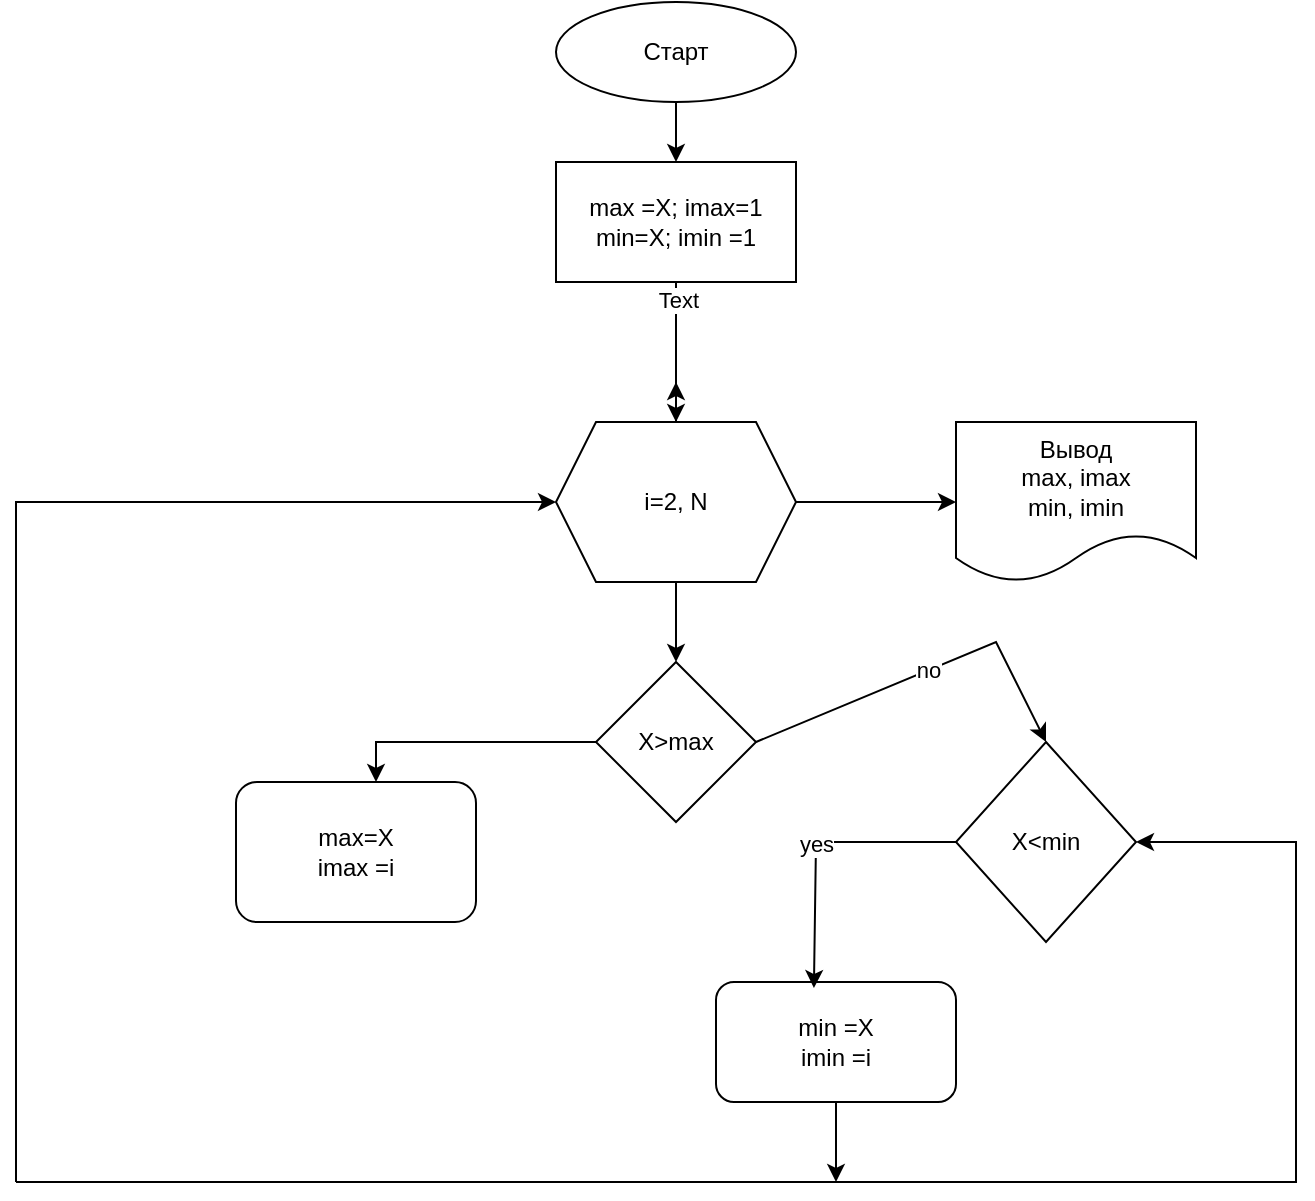 <mxfile version="22.1.16" type="device">
  <diagram id="gIEAsvzuAfbmViJCT9mK" name="Задание 1">
    <mxGraphModel dx="864" dy="516" grid="1" gridSize="10" guides="1" tooltips="1" connect="1" arrows="1" fold="1" page="1" pageScale="1" pageWidth="827" pageHeight="1169" math="0" shadow="0">
      <root>
        <mxCell id="0" />
        <mxCell id="1" parent="0" />
        <mxCell id="2Lo1pt8lJljpch8Vfl3u-3" value="" style="edgeStyle=orthogonalEdgeStyle;rounded=0;orthogonalLoop=1;jettySize=auto;html=1;" parent="1" source="2Lo1pt8lJljpch8Vfl3u-1" target="2Lo1pt8lJljpch8Vfl3u-2" edge="1">
          <mxGeometry relative="1" as="geometry" />
        </mxCell>
        <mxCell id="2Lo1pt8lJljpch8Vfl3u-1" value="Старт" style="ellipse;whiteSpace=wrap;html=1;" parent="1" vertex="1">
          <mxGeometry x="350" y="10" width="120" height="50" as="geometry" />
        </mxCell>
        <mxCell id="2Lo1pt8lJljpch8Vfl3u-12" value="" style="edgeStyle=orthogonalEdgeStyle;rounded=0;orthogonalLoop=1;jettySize=auto;html=1;" parent="1" source="2Lo1pt8lJljpch8Vfl3u-2" target="2Lo1pt8lJljpch8Vfl3u-11" edge="1">
          <mxGeometry relative="1" as="geometry" />
        </mxCell>
        <mxCell id="bETBqoa0ZH94IQEMV9Gj-1" value="Text" style="edgeLabel;html=1;align=center;verticalAlign=middle;resizable=0;points=[];" parent="2Lo1pt8lJljpch8Vfl3u-12" vertex="1" connectable="0">
          <mxGeometry x="-0.743" y="1" relative="1" as="geometry">
            <mxPoint as="offset" />
          </mxGeometry>
        </mxCell>
        <mxCell id="2Lo1pt8lJljpch8Vfl3u-2" value="max =X; imax=1&lt;br&gt;min=X; imin =1" style="whiteSpace=wrap;html=1;" parent="1" vertex="1">
          <mxGeometry x="350" y="90" width="120" height="60" as="geometry" />
        </mxCell>
        <mxCell id="2Lo1pt8lJljpch8Vfl3u-7" style="edgeStyle=orthogonalEdgeStyle;rounded=0;orthogonalLoop=1;jettySize=auto;html=1;exitX=0.5;exitY=1;exitDx=0;exitDy=0;" parent="1" edge="1">
          <mxGeometry relative="1" as="geometry">
            <mxPoint x="410" y="300" as="sourcePoint" />
            <mxPoint x="410" y="300" as="targetPoint" />
          </mxGeometry>
        </mxCell>
        <mxCell id="2Lo1pt8lJljpch8Vfl3u-8" style="edgeStyle=orthogonalEdgeStyle;rounded=0;orthogonalLoop=1;jettySize=auto;html=1;exitX=0.5;exitY=1;exitDx=0;exitDy=0;" parent="1" edge="1">
          <mxGeometry relative="1" as="geometry">
            <mxPoint x="410" y="300" as="sourcePoint" />
            <mxPoint x="410" y="300" as="targetPoint" />
          </mxGeometry>
        </mxCell>
        <mxCell id="2Lo1pt8lJljpch8Vfl3u-15" value="" style="edgeStyle=orthogonalEdgeStyle;rounded=0;orthogonalLoop=1;jettySize=auto;html=1;" parent="1" source="2Lo1pt8lJljpch8Vfl3u-11" target="2Lo1pt8lJljpch8Vfl3u-14" edge="1">
          <mxGeometry relative="1" as="geometry" />
        </mxCell>
        <mxCell id="2Lo1pt8lJljpch8Vfl3u-17" value="" style="edgeStyle=orthogonalEdgeStyle;rounded=0;orthogonalLoop=1;jettySize=auto;html=1;" parent="1" source="2Lo1pt8lJljpch8Vfl3u-11" target="2Lo1pt8lJljpch8Vfl3u-16" edge="1">
          <mxGeometry relative="1" as="geometry" />
        </mxCell>
        <mxCell id="2Lo1pt8lJljpch8Vfl3u-23" style="edgeStyle=orthogonalEdgeStyle;rounded=0;orthogonalLoop=1;jettySize=auto;html=1;exitX=0.5;exitY=0;exitDx=0;exitDy=0;" parent="1" source="2Lo1pt8lJljpch8Vfl3u-11" edge="1">
          <mxGeometry relative="1" as="geometry">
            <mxPoint x="410" y="200" as="targetPoint" />
          </mxGeometry>
        </mxCell>
        <mxCell id="2Lo1pt8lJljpch8Vfl3u-11" value="i=2, N" style="shape=hexagon;perimeter=hexagonPerimeter2;whiteSpace=wrap;html=1;fixedSize=1;" parent="1" vertex="1">
          <mxGeometry x="350" y="220" width="120" height="80" as="geometry" />
        </mxCell>
        <mxCell id="2Lo1pt8lJljpch8Vfl3u-14" value="Вывод&lt;br&gt;max, imax&lt;br&gt;min, imin" style="shape=document;whiteSpace=wrap;html=1;boundedLbl=1;" parent="1" vertex="1">
          <mxGeometry x="550" y="220" width="120" height="80" as="geometry" />
        </mxCell>
        <mxCell id="2Lo1pt8lJljpch8Vfl3u-27" value="" style="edgeStyle=orthogonalEdgeStyle;rounded=0;orthogonalLoop=1;jettySize=auto;html=1;" parent="1" source="2Lo1pt8lJljpch8Vfl3u-16" target="2Lo1pt8lJljpch8Vfl3u-26" edge="1">
          <mxGeometry relative="1" as="geometry">
            <Array as="points">
              <mxPoint x="260" y="380" />
            </Array>
          </mxGeometry>
        </mxCell>
        <mxCell id="2Lo1pt8lJljpch8Vfl3u-16" value="X&amp;gt;max" style="rhombus;whiteSpace=wrap;html=1;" parent="1" vertex="1">
          <mxGeometry x="370" y="340" width="80" height="80" as="geometry" />
        </mxCell>
        <mxCell id="2Lo1pt8lJljpch8Vfl3u-18" value="X&amp;lt;min" style="rhombus;whiteSpace=wrap;html=1;" parent="1" vertex="1">
          <mxGeometry x="550" y="380" width="90" height="100" as="geometry" />
        </mxCell>
        <mxCell id="2Lo1pt8lJljpch8Vfl3u-22" value="no" style="endArrow=classic;html=1;rounded=0;exitX=1;exitY=0.5;exitDx=0;exitDy=0;entryX=0.5;entryY=0;entryDx=0;entryDy=0;" parent="1" source="2Lo1pt8lJljpch8Vfl3u-16" target="2Lo1pt8lJljpch8Vfl3u-18" edge="1">
          <mxGeometry width="50" height="50" relative="1" as="geometry">
            <mxPoint x="390" y="290" as="sourcePoint" />
            <mxPoint x="580" y="420" as="targetPoint" />
            <Array as="points">
              <mxPoint x="570" y="330" />
            </Array>
          </mxGeometry>
        </mxCell>
        <mxCell id="2Lo1pt8lJljpch8Vfl3u-26" value="max=X&lt;br&gt;imax =i" style="rounded=1;whiteSpace=wrap;html=1;" parent="1" vertex="1">
          <mxGeometry x="190" y="400" width="120" height="70" as="geometry" />
        </mxCell>
        <mxCell id="2Lo1pt8lJljpch8Vfl3u-29" value="min =X&lt;br&gt;imin =i" style="rounded=1;whiteSpace=wrap;html=1;" parent="1" vertex="1">
          <mxGeometry x="430" y="500" width="120" height="60" as="geometry" />
        </mxCell>
        <mxCell id="2Lo1pt8lJljpch8Vfl3u-30" value="yes" style="endArrow=classic;html=1;rounded=0;exitX=0;exitY=0.5;exitDx=0;exitDy=0;entryX=0.408;entryY=0.05;entryDx=0;entryDy=0;entryPerimeter=0;" parent="1" source="2Lo1pt8lJljpch8Vfl3u-18" target="2Lo1pt8lJljpch8Vfl3u-29" edge="1">
          <mxGeometry width="50" height="50" relative="1" as="geometry">
            <mxPoint x="370" y="480" as="sourcePoint" />
            <mxPoint x="420" y="430" as="targetPoint" />
            <Array as="points">
              <mxPoint x="480" y="430" />
            </Array>
          </mxGeometry>
        </mxCell>
        <mxCell id="2Lo1pt8lJljpch8Vfl3u-33" value="" style="endArrow=classic;html=1;rounded=0;entryX=0;entryY=0.5;entryDx=0;entryDy=0;" parent="1" target="2Lo1pt8lJljpch8Vfl3u-11" edge="1">
          <mxGeometry width="50" height="50" relative="1" as="geometry">
            <mxPoint x="80" y="600" as="sourcePoint" />
            <mxPoint x="420" y="420" as="targetPoint" />
            <Array as="points">
              <mxPoint x="80" y="260" />
            </Array>
          </mxGeometry>
        </mxCell>
        <mxCell id="2Lo1pt8lJljpch8Vfl3u-34" value="" style="endArrow=classic;html=1;rounded=0;" parent="1" edge="1">
          <mxGeometry width="50" height="50" relative="1" as="geometry">
            <mxPoint x="80" y="600" as="sourcePoint" />
            <mxPoint x="640" y="430" as="targetPoint" />
            <Array as="points">
              <mxPoint x="720" y="600" />
              <mxPoint x="720" y="430" />
            </Array>
          </mxGeometry>
        </mxCell>
        <mxCell id="2Lo1pt8lJljpch8Vfl3u-35" value="" style="endArrow=classic;html=1;rounded=0;exitX=0.5;exitY=1;exitDx=0;exitDy=0;" parent="1" source="2Lo1pt8lJljpch8Vfl3u-29" edge="1">
          <mxGeometry width="50" height="50" relative="1" as="geometry">
            <mxPoint x="370" y="450" as="sourcePoint" />
            <mxPoint x="490" y="600" as="targetPoint" />
          </mxGeometry>
        </mxCell>
      </root>
    </mxGraphModel>
  </diagram>
</mxfile>
